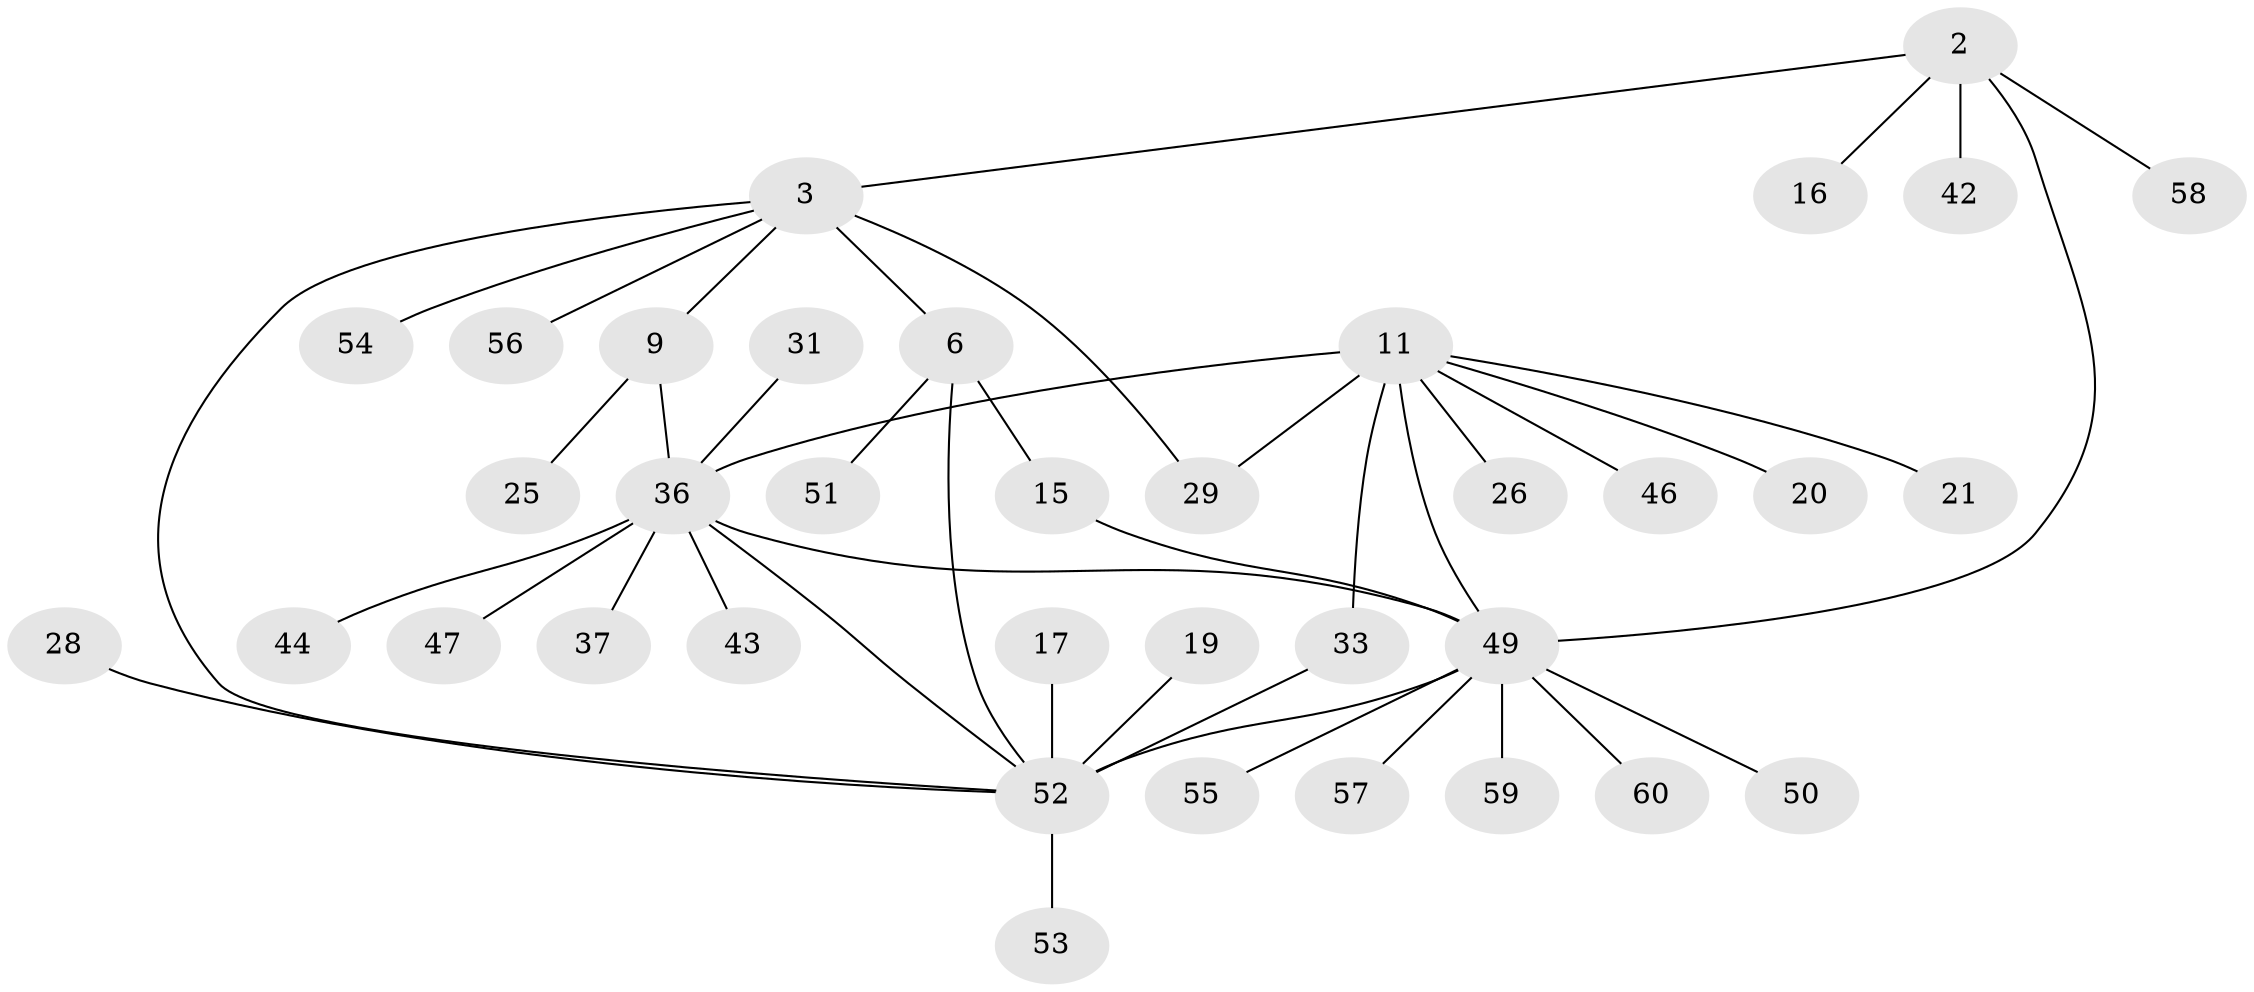 // original degree distribution, {7: 0.05, 3: 0.11666666666666667, 2: 0.18333333333333332, 11: 0.03333333333333333, 5: 0.016666666666666666, 13: 0.016666666666666666, 4: 0.03333333333333333, 8: 0.016666666666666666, 1: 0.5333333333333333}
// Generated by graph-tools (version 1.1) at 2025/57/03/04/25 21:57:42]
// undirected, 36 vertices, 43 edges
graph export_dot {
graph [start="1"]
  node [color=gray90,style=filled];
  2;
  3 [super="+1"];
  6 [super="+4"];
  9 [super="+7"];
  11 [super="+10"];
  15 [super="+14"];
  16;
  17;
  19;
  20;
  21;
  25;
  26;
  28;
  29;
  31;
  33 [super="+23+30"];
  36 [super="+8+18+22"];
  37;
  42;
  43;
  44;
  46;
  47;
  49 [super="+12+39"];
  50 [super="+48"];
  51;
  52 [super="+45+5"];
  53 [super="+41"];
  54;
  55;
  56;
  57 [super="+34"];
  58;
  59;
  60;
  2 -- 3 [weight=2];
  2 -- 16;
  2 -- 42;
  2 -- 58;
  2 -- 49 [weight=2];
  3 -- 6;
  3 -- 54;
  3 -- 56;
  3 -- 9;
  3 -- 29;
  3 -- 52;
  6 -- 15;
  6 -- 51;
  6 -- 52 [weight=2];
  9 -- 25;
  9 -- 36 [weight=2];
  11 -- 20;
  11 -- 21;
  11 -- 26;
  11 -- 46;
  11 -- 29;
  11 -- 49 [weight=2];
  11 -- 33;
  11 -- 36;
  15 -- 49 [weight=3];
  17 -- 52;
  19 -- 52;
  28 -- 52;
  31 -- 36;
  33 -- 52;
  36 -- 37;
  36 -- 43;
  36 -- 44;
  36 -- 47;
  36 -- 49;
  36 -- 52;
  49 -- 60;
  49 -- 50;
  49 -- 52 [weight=3];
  49 -- 55;
  49 -- 57;
  49 -- 59;
  52 -- 53;
}
